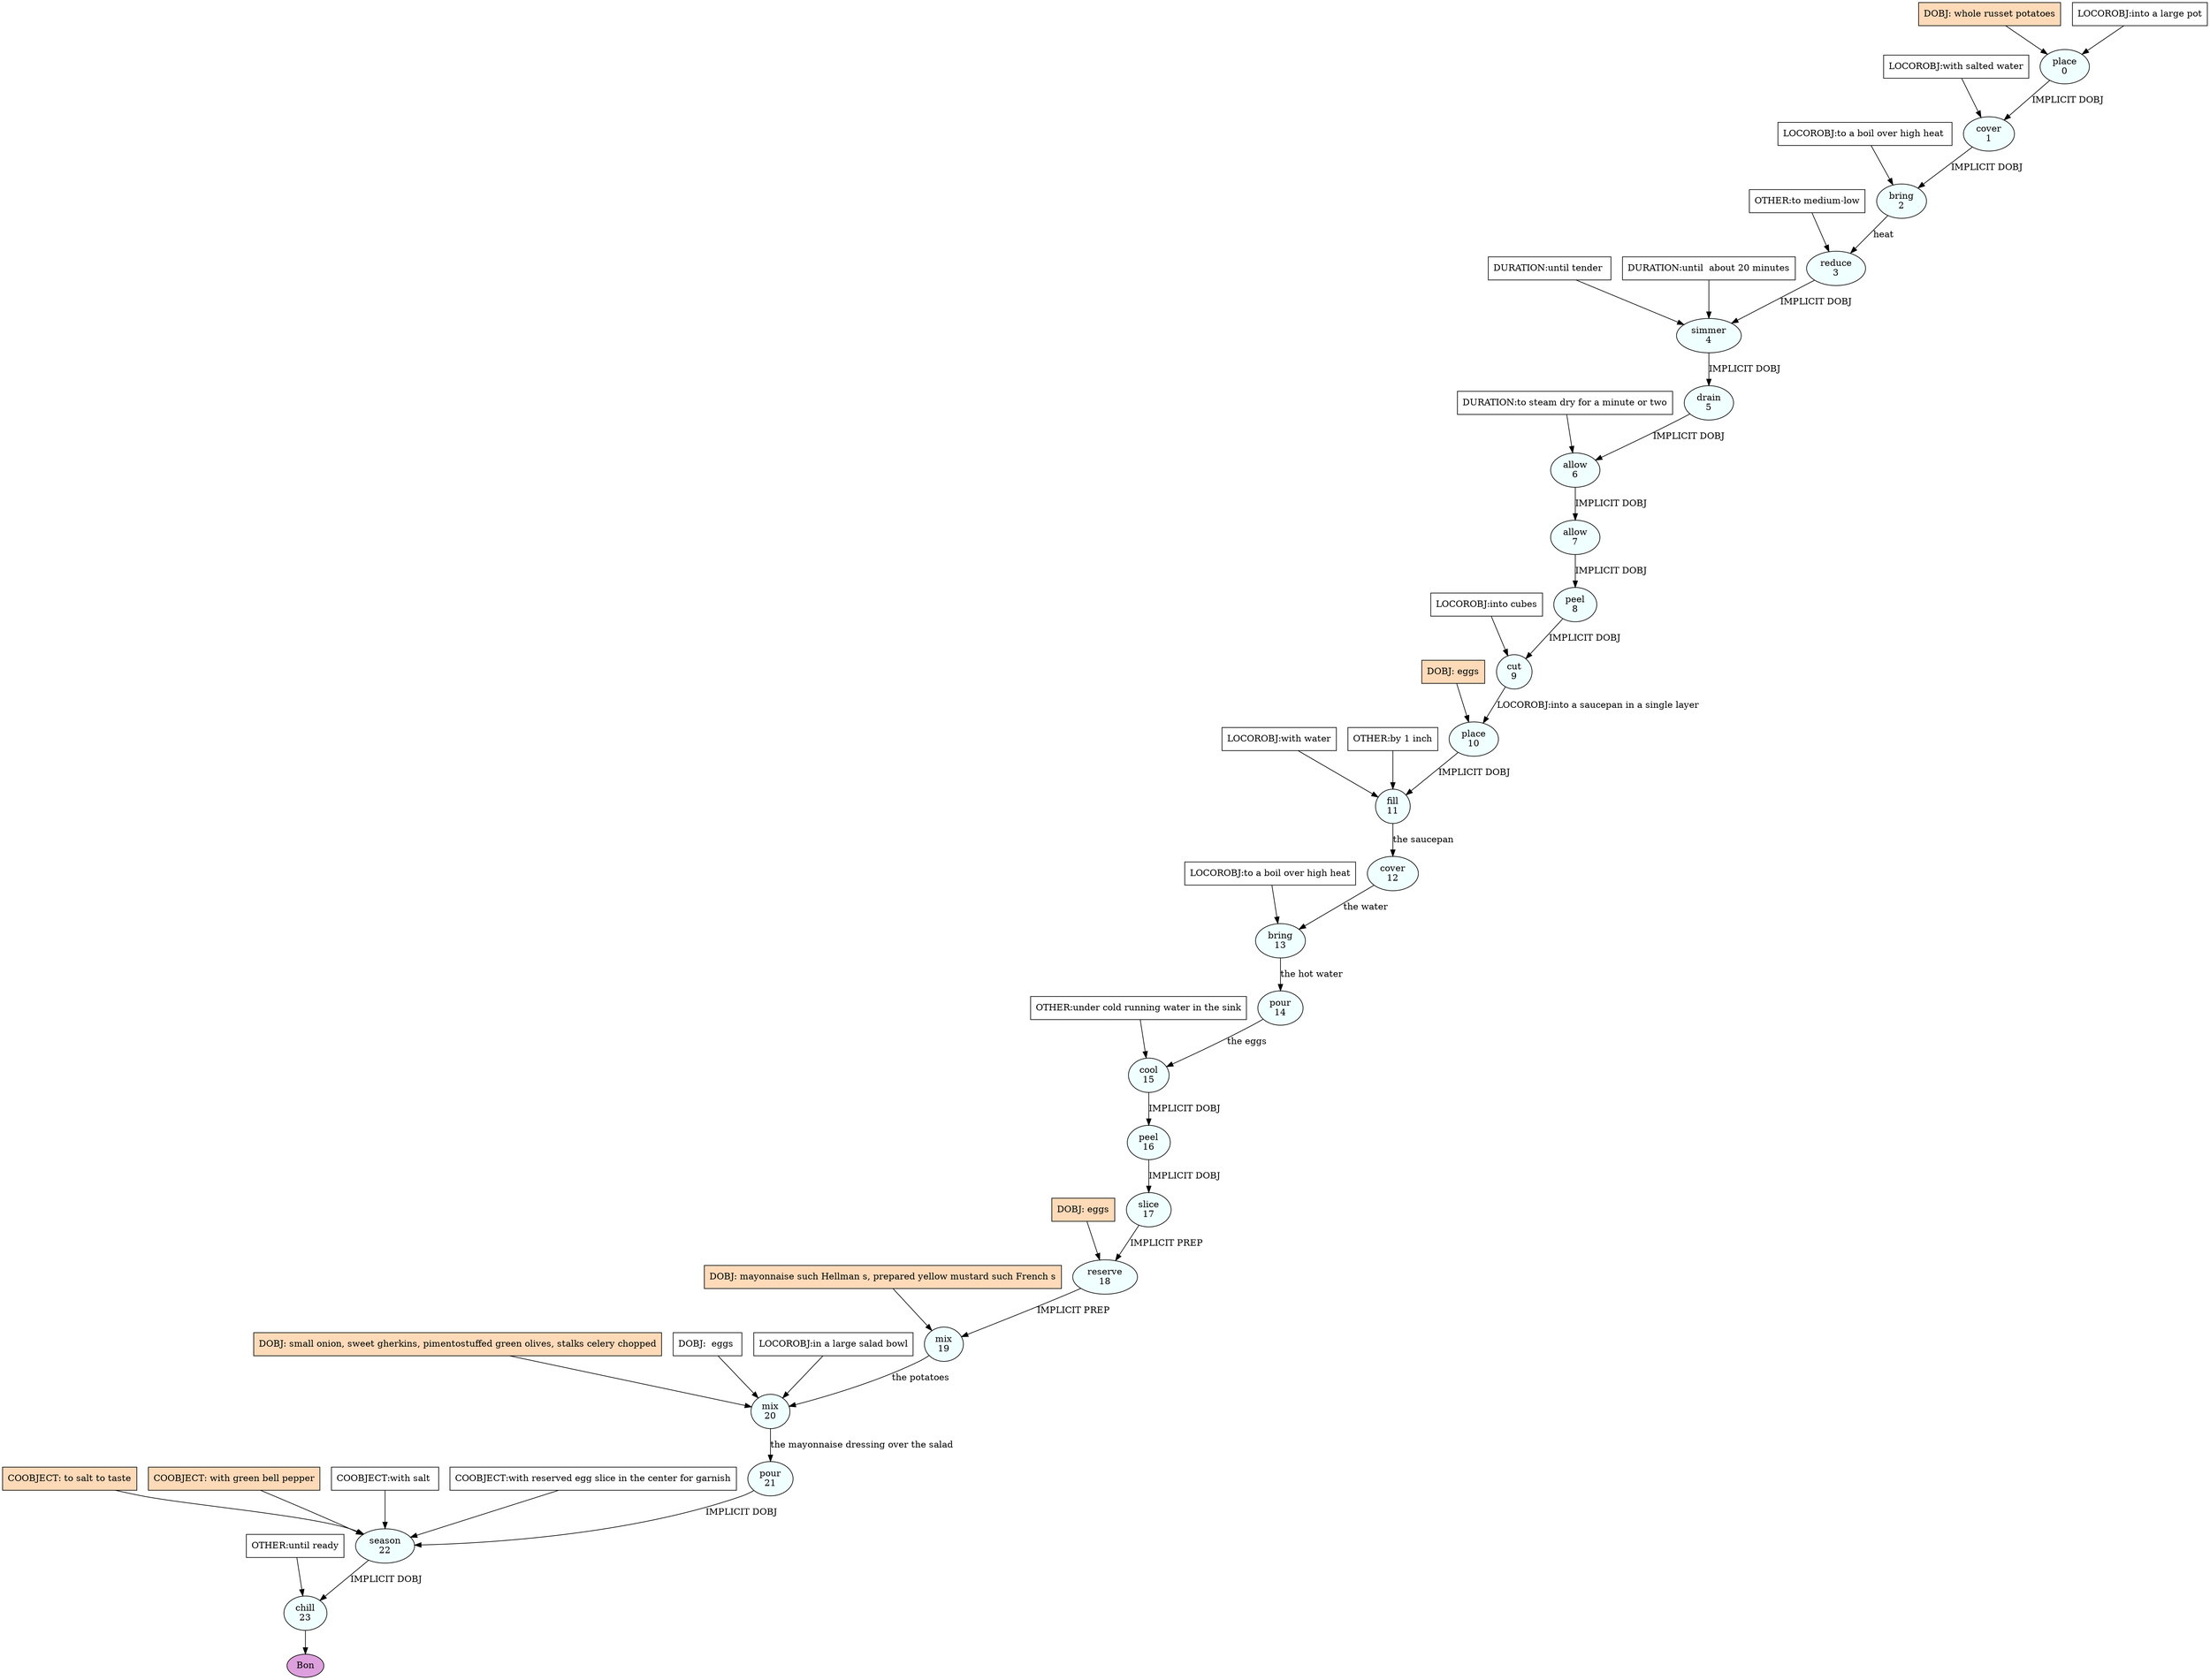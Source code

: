 digraph recipe {
E0[label="place
0", shape=oval, style=filled, fillcolor=azure]
E1[label="cover
1", shape=oval, style=filled, fillcolor=azure]
E2[label="bring
2", shape=oval, style=filled, fillcolor=azure]
E3[label="reduce
3", shape=oval, style=filled, fillcolor=azure]
E4[label="simmer
4", shape=oval, style=filled, fillcolor=azure]
E5[label="drain
5", shape=oval, style=filled, fillcolor=azure]
E6[label="allow
6", shape=oval, style=filled, fillcolor=azure]
E7[label="allow
7", shape=oval, style=filled, fillcolor=azure]
E8[label="peel
8", shape=oval, style=filled, fillcolor=azure]
E9[label="cut
9", shape=oval, style=filled, fillcolor=azure]
E10[label="place
10", shape=oval, style=filled, fillcolor=azure]
E11[label="fill
11", shape=oval, style=filled, fillcolor=azure]
E12[label="cover
12", shape=oval, style=filled, fillcolor=azure]
E13[label="bring
13", shape=oval, style=filled, fillcolor=azure]
E14[label="pour
14", shape=oval, style=filled, fillcolor=azure]
E15[label="cool
15", shape=oval, style=filled, fillcolor=azure]
E16[label="peel
16", shape=oval, style=filled, fillcolor=azure]
E17[label="slice
17", shape=oval, style=filled, fillcolor=azure]
E18[label="reserve
18", shape=oval, style=filled, fillcolor=azure]
E19[label="mix
19", shape=oval, style=filled, fillcolor=azure]
E20[label="mix
20", shape=oval, style=filled, fillcolor=azure]
E21[label="pour
21", shape=oval, style=filled, fillcolor=azure]
E22[label="season
22", shape=oval, style=filled, fillcolor=azure]
E23[label="chill
23", shape=oval, style=filled, fillcolor=azure]
D0[label="DOBJ: whole russet potatoes", shape=box, style=filled, fillcolor=peachpuff]
D0 -> E0
P0_0[label="LOCOROBJ:into a large pot", shape=box, style=filled, fillcolor=white]
P0_0 -> E0
E0 -> E1 [label="IMPLICIT DOBJ"]
P1_0_0[label="LOCOROBJ:with salted water", shape=box, style=filled, fillcolor=white]
P1_0_0 -> E1
E1 -> E2 [label="IMPLICIT DOBJ"]
P2_0_0[label="LOCOROBJ:to a boil over high heat ", shape=box, style=filled, fillcolor=white]
P2_0_0 -> E2
E2 -> E3 [label="heat"]
P3_0_0[label="OTHER:to medium-low", shape=box, style=filled, fillcolor=white]
P3_0_0 -> E3
E3 -> E4 [label="IMPLICIT DOBJ"]
P4_0_0[label="DURATION:until tender ", shape=box, style=filled, fillcolor=white]
P4_0_0 -> E4
P4_0_1[label="DURATION:until  about 20 minutes", shape=box, style=filled, fillcolor=white]
P4_0_1 -> E4
E4 -> E5 [label="IMPLICIT DOBJ"]
E5 -> E6 [label="IMPLICIT DOBJ"]
P6_0_0[label="DURATION:to steam dry for a minute or two", shape=box, style=filled, fillcolor=white]
P6_0_0 -> E6
E6 -> E7 [label="IMPLICIT DOBJ"]
E7 -> E8 [label="IMPLICIT DOBJ"]
E8 -> E9 [label="IMPLICIT DOBJ"]
P9_0_0[label="LOCOROBJ:into cubes", shape=box, style=filled, fillcolor=white]
P9_0_0 -> E9
D10_ing[label="DOBJ: eggs", shape=box, style=filled, fillcolor=peachpuff]
D10_ing -> E10
E9 -> E10 [label="LOCOROBJ:into a saucepan in a single layer"]
E10 -> E11 [label="IMPLICIT DOBJ"]
P11_0_0[label="LOCOROBJ:with water", shape=box, style=filled, fillcolor=white]
P11_0_0 -> E11
P11_1_0[label="OTHER:by 1 inch", shape=box, style=filled, fillcolor=white]
P11_1_0 -> E11
E11 -> E12 [label="the saucepan"]
E12 -> E13 [label="the water"]
P13_0_0[label="LOCOROBJ:to a boil over high heat", shape=box, style=filled, fillcolor=white]
P13_0_0 -> E13
E13 -> E14 [label="the hot water "]
E14 -> E15 [label="the eggs"]
P15_0_0[label="OTHER:under cold running water in the sink", shape=box, style=filled, fillcolor=white]
P15_0_0 -> E15
E15 -> E16 [label="IMPLICIT DOBJ"]
E16 -> E17 [label="IMPLICIT DOBJ"]
D18_ing[label="DOBJ: eggs", shape=box, style=filled, fillcolor=peachpuff]
D18_ing -> E18
E17 -> E18 [label="IMPLICIT PREP"]
D19_ing[label="DOBJ: mayonnaise such Hellman s, prepared yellow mustard such French s", shape=box, style=filled, fillcolor=peachpuff]
D19_ing -> E19
E18 -> E19 [label="IMPLICIT PREP"]
D20_ing[label="DOBJ: small onion, sweet gherkins, pimentostuffed green olives, stalks celery chopped", shape=box, style=filled, fillcolor=peachpuff]
D20_ing -> E20
E19 -> E20 [label="the potatoes "]
D20_1[label="DOBJ:  eggs ", shape=box, style=filled, fillcolor=white]
D20_1 -> E20
P20_0_0[label="LOCOROBJ:in a large salad bowl", shape=box, style=filled, fillcolor=white]
P20_0_0 -> E20
E20 -> E21 [label="the mayonnaise dressing over the salad"]
E21 -> E22 [label="IMPLICIT DOBJ"]
P22_0_ing[label="COOBJECT: to salt to taste", shape=box, style=filled, fillcolor=peachpuff]
P22_0_ing -> E22
P22_1_ing[label="COOBJECT: with green bell pepper", shape=box, style=filled, fillcolor=peachpuff]
P22_1_ing -> E22
P22_1_0[label="COOBJECT:with salt ", shape=box, style=filled, fillcolor=white]
P22_1_0 -> E22
P22_1_1[label="COOBJECT:with reserved egg slice in the center for garnish", shape=box, style=filled, fillcolor=white]
P22_1_1 -> E22
E22 -> E23 [label="IMPLICIT DOBJ"]
P23_0_0[label="OTHER:until ready", shape=box, style=filled, fillcolor=white]
P23_0_0 -> E23
EOR[label="Bon", shape=oval, style=filled, fillcolor=plum]
E23 -> EOR
}
